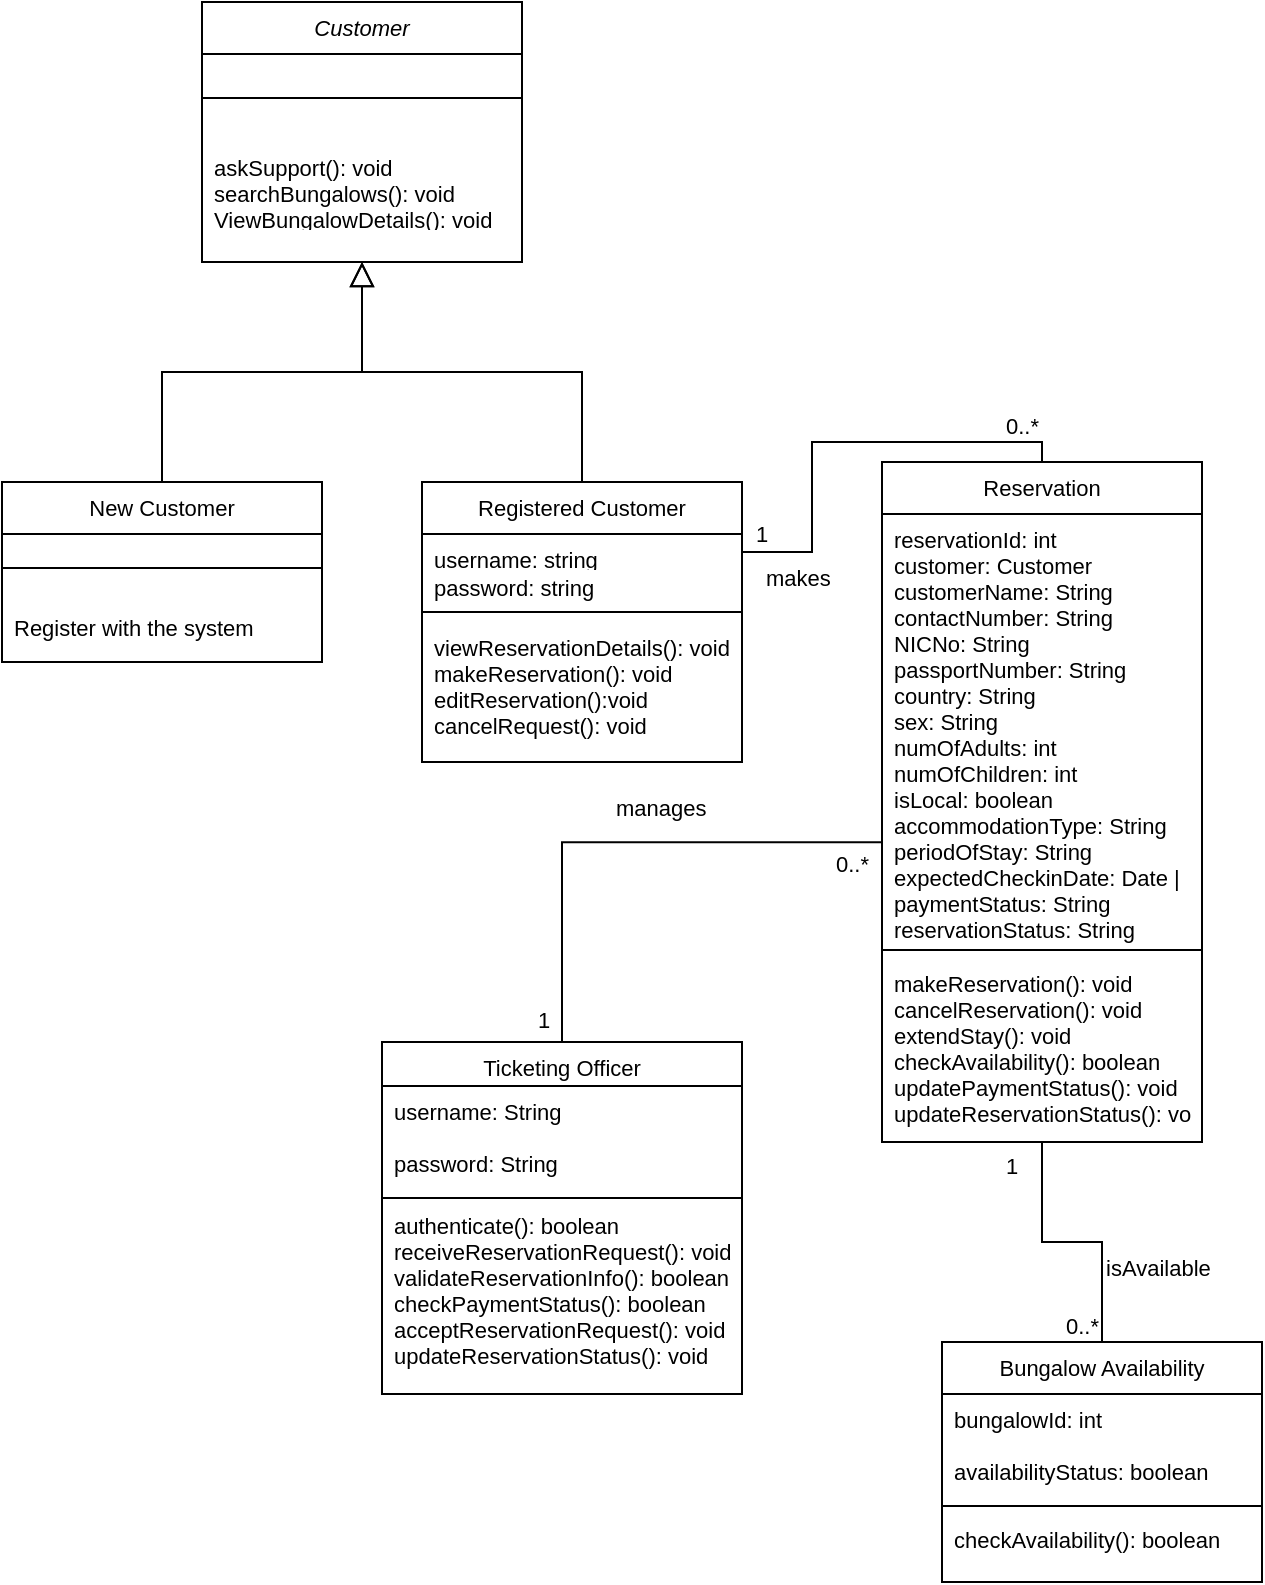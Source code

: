 <mxfile version="24.0.3" type="github">
  <diagram id="C5RBs43oDa-KdzZeNtuy" name="Page-1">
    <mxGraphModel dx="1349" dy="617" grid="1" gridSize="10" guides="1" tooltips="1" connect="1" arrows="1" fold="1" page="1" pageScale="1" pageWidth="827" pageHeight="1169" math="0" shadow="0">
      <root>
        <mxCell id="WIyWlLk6GJQsqaUBKTNV-0" />
        <mxCell id="WIyWlLk6GJQsqaUBKTNV-1" parent="WIyWlLk6GJQsqaUBKTNV-0" />
        <mxCell id="zkfFHV4jXpPFQw0GAbJ--0" value="Customer" style="swimlane;fontStyle=2;align=center;verticalAlign=top;childLayout=stackLayout;horizontal=1;startSize=26;horizontalStack=0;resizeParent=1;resizeLast=0;collapsible=1;marginBottom=0;rounded=0;shadow=0;strokeWidth=1;fontSize=11;" parent="WIyWlLk6GJQsqaUBKTNV-1" vertex="1">
          <mxGeometry x="220" y="120" width="160" height="130" as="geometry">
            <mxRectangle x="230" y="140" width="160" height="26" as="alternateBounds" />
          </mxGeometry>
        </mxCell>
        <mxCell id="zkfFHV4jXpPFQw0GAbJ--4" value="" style="line;html=1;strokeWidth=1;align=left;verticalAlign=middle;spacingTop=-1;spacingLeft=3;spacingRight=3;rotatable=0;labelPosition=right;points=[];portConstraint=eastwest;fontSize=11;" parent="zkfFHV4jXpPFQw0GAbJ--0" vertex="1">
          <mxGeometry y="26" width="160" height="44" as="geometry" />
        </mxCell>
        <mxCell id="zkfFHV4jXpPFQw0GAbJ--5" value="askSupport(): void&#xa;searchBungalows(): void&#xa;ViewBungalowDetails(): void" style="text;align=left;verticalAlign=top;spacingLeft=4;spacingRight=4;overflow=hidden;rotatable=0;points=[[0,0.5],[1,0.5]];portConstraint=eastwest;fontSize=11;" parent="zkfFHV4jXpPFQw0GAbJ--0" vertex="1">
          <mxGeometry y="70" width="160" height="40" as="geometry" />
        </mxCell>
        <mxCell id="zkfFHV4jXpPFQw0GAbJ--6" value="New Customer" style="swimlane;fontStyle=0;align=center;verticalAlign=top;childLayout=stackLayout;horizontal=1;startSize=26;horizontalStack=0;resizeParent=1;resizeLast=0;collapsible=1;marginBottom=0;rounded=0;shadow=0;strokeWidth=1;fontSize=11;" parent="WIyWlLk6GJQsqaUBKTNV-1" vertex="1">
          <mxGeometry x="120" y="360" width="160" height="90" as="geometry">
            <mxRectangle x="130" y="380" width="160" height="26" as="alternateBounds" />
          </mxGeometry>
        </mxCell>
        <mxCell id="zkfFHV4jXpPFQw0GAbJ--9" value="" style="line;html=1;strokeWidth=1;align=left;verticalAlign=middle;spacingTop=-1;spacingLeft=3;spacingRight=3;rotatable=0;labelPosition=right;points=[];portConstraint=eastwest;fontSize=11;" parent="zkfFHV4jXpPFQw0GAbJ--6" vertex="1">
          <mxGeometry y="26" width="160" height="34" as="geometry" />
        </mxCell>
        <mxCell id="zkfFHV4jXpPFQw0GAbJ--11" value="Register with the system" style="text;align=left;verticalAlign=top;spacingLeft=4;spacingRight=4;overflow=hidden;rotatable=0;points=[[0,0.5],[1,0.5]];portConstraint=eastwest;fontSize=11;" parent="zkfFHV4jXpPFQw0GAbJ--6" vertex="1">
          <mxGeometry y="60" width="160" height="16" as="geometry" />
        </mxCell>
        <mxCell id="zkfFHV4jXpPFQw0GAbJ--12" value="" style="endArrow=block;endSize=10;endFill=0;shadow=0;strokeWidth=1;rounded=0;edgeStyle=elbowEdgeStyle;elbow=vertical;fontSize=11;" parent="WIyWlLk6GJQsqaUBKTNV-1" source="zkfFHV4jXpPFQw0GAbJ--6" target="zkfFHV4jXpPFQw0GAbJ--0" edge="1">
          <mxGeometry width="160" relative="1" as="geometry">
            <mxPoint x="200" y="203" as="sourcePoint" />
            <mxPoint x="200" y="203" as="targetPoint" />
          </mxGeometry>
        </mxCell>
        <mxCell id="zkfFHV4jXpPFQw0GAbJ--13" value="Registered Customer" style="swimlane;fontStyle=0;align=center;verticalAlign=top;childLayout=stackLayout;horizontal=1;startSize=26;horizontalStack=0;resizeParent=1;resizeLast=0;collapsible=1;marginBottom=0;rounded=0;shadow=0;strokeWidth=1;fontSize=11;" parent="WIyWlLk6GJQsqaUBKTNV-1" vertex="1">
          <mxGeometry x="330" y="360" width="160" height="140" as="geometry">
            <mxRectangle x="340" y="380" width="170" height="26" as="alternateBounds" />
          </mxGeometry>
        </mxCell>
        <mxCell id="zkfFHV4jXpPFQw0GAbJ--14" value="username: string" style="text;align=left;verticalAlign=top;spacingLeft=4;spacingRight=4;overflow=hidden;rotatable=0;points=[[0,0.5],[1,0.5]];portConstraint=eastwest;fontSize=11;" parent="zkfFHV4jXpPFQw0GAbJ--13" vertex="1">
          <mxGeometry y="26" width="160" height="14" as="geometry" />
        </mxCell>
        <mxCell id="qMWR8Oond8gYfqXAYrt5-2" value="password: string" style="text;align=left;verticalAlign=top;spacingLeft=4;spacingRight=4;overflow=hidden;rotatable=0;points=[[0,0.5],[1,0.5]];portConstraint=eastwest;rounded=0;shadow=0;html=0;fontSize=11;" vertex="1" parent="zkfFHV4jXpPFQw0GAbJ--13">
          <mxGeometry y="40" width="160" height="20" as="geometry" />
        </mxCell>
        <mxCell id="zkfFHV4jXpPFQw0GAbJ--15" value="" style="line;html=1;strokeWidth=1;align=left;verticalAlign=middle;spacingTop=-1;spacingLeft=3;spacingRight=3;rotatable=0;labelPosition=right;points=[];portConstraint=eastwest;fontSize=11;" parent="zkfFHV4jXpPFQw0GAbJ--13" vertex="1">
          <mxGeometry y="60" width="160" height="10" as="geometry" />
        </mxCell>
        <mxCell id="qMWR8Oond8gYfqXAYrt5-5" value="viewReservationDetails(): void&#xa;makeReservation(): void&#xa;editReservation():void&#xa;cancelRequest(): void" style="text;align=left;verticalAlign=top;spacingLeft=4;spacingRight=4;overflow=hidden;rotatable=0;points=[[0,0.5],[1,0.5]];portConstraint=eastwest;fontSize=11;" vertex="1" parent="zkfFHV4jXpPFQw0GAbJ--13">
          <mxGeometry y="70" width="160" height="70" as="geometry" />
        </mxCell>
        <mxCell id="zkfFHV4jXpPFQw0GAbJ--16" value="" style="endArrow=block;endSize=10;endFill=0;shadow=0;strokeWidth=1;rounded=0;edgeStyle=elbowEdgeStyle;elbow=vertical;fontSize=11;" parent="WIyWlLk6GJQsqaUBKTNV-1" source="zkfFHV4jXpPFQw0GAbJ--13" target="zkfFHV4jXpPFQw0GAbJ--0" edge="1">
          <mxGeometry width="160" relative="1" as="geometry">
            <mxPoint x="210" y="373" as="sourcePoint" />
            <mxPoint x="310" y="271" as="targetPoint" />
          </mxGeometry>
        </mxCell>
        <mxCell id="zkfFHV4jXpPFQw0GAbJ--17" value="Bungalow Availability" style="swimlane;fontStyle=0;align=center;verticalAlign=top;childLayout=stackLayout;horizontal=1;startSize=26;horizontalStack=0;resizeParent=1;resizeLast=0;collapsible=1;marginBottom=0;rounded=0;shadow=0;strokeWidth=1;fontSize=11;" parent="WIyWlLk6GJQsqaUBKTNV-1" vertex="1">
          <mxGeometry x="590" y="790" width="160" height="120" as="geometry">
            <mxRectangle x="550" y="140" width="160" height="26" as="alternateBounds" />
          </mxGeometry>
        </mxCell>
        <mxCell id="zkfFHV4jXpPFQw0GAbJ--18" value="bungalowId: int" style="text;align=left;verticalAlign=top;spacingLeft=4;spacingRight=4;overflow=hidden;rotatable=0;points=[[0,0.5],[1,0.5]];portConstraint=eastwest;fontSize=11;" parent="zkfFHV4jXpPFQw0GAbJ--17" vertex="1">
          <mxGeometry y="26" width="160" height="26" as="geometry" />
        </mxCell>
        <mxCell id="zkfFHV4jXpPFQw0GAbJ--19" value="availabilityStatus: boolean" style="text;align=left;verticalAlign=top;spacingLeft=4;spacingRight=4;overflow=hidden;rotatable=0;points=[[0,0.5],[1,0.5]];portConstraint=eastwest;rounded=0;shadow=0;html=0;fontSize=11;" parent="zkfFHV4jXpPFQw0GAbJ--17" vertex="1">
          <mxGeometry y="52" width="160" height="26" as="geometry" />
        </mxCell>
        <mxCell id="zkfFHV4jXpPFQw0GAbJ--23" value="" style="line;html=1;strokeWidth=1;align=left;verticalAlign=middle;spacingTop=-1;spacingLeft=3;spacingRight=3;rotatable=0;labelPosition=right;points=[];portConstraint=eastwest;fontSize=11;" parent="zkfFHV4jXpPFQw0GAbJ--17" vertex="1">
          <mxGeometry y="78" width="160" height="8" as="geometry" />
        </mxCell>
        <mxCell id="zkfFHV4jXpPFQw0GAbJ--25" value="checkAvailability(): boolean " style="text;align=left;verticalAlign=top;spacingLeft=4;spacingRight=4;overflow=hidden;rotatable=0;points=[[0,0.5],[1,0.5]];portConstraint=eastwest;fontSize=11;" parent="zkfFHV4jXpPFQw0GAbJ--17" vertex="1">
          <mxGeometry y="86" width="160" height="26" as="geometry" />
        </mxCell>
        <mxCell id="qMWR8Oond8gYfqXAYrt5-9" value="Ticketing Officer" style="swimlane;fontStyle=0;align=center;verticalAlign=top;childLayout=stackLayout;horizontal=1;startSize=22;horizontalStack=0;resizeParent=1;resizeLast=0;collapsible=1;marginBottom=0;rounded=0;shadow=0;strokeWidth=1;fontSize=11;" vertex="1" parent="WIyWlLk6GJQsqaUBKTNV-1">
          <mxGeometry x="310" y="640" width="180" height="176" as="geometry">
            <mxRectangle x="400" y="720" width="160" height="26" as="alternateBounds" />
          </mxGeometry>
        </mxCell>
        <mxCell id="qMWR8Oond8gYfqXAYrt5-10" value="username: String" style="text;align=left;verticalAlign=top;spacingLeft=4;spacingRight=4;overflow=hidden;rotatable=0;points=[[0,0.5],[1,0.5]];portConstraint=eastwest;fontSize=11;" vertex="1" parent="qMWR8Oond8gYfqXAYrt5-9">
          <mxGeometry y="22" width="180" height="26" as="geometry" />
        </mxCell>
        <mxCell id="qMWR8Oond8gYfqXAYrt5-14" value="password: String" style="text;align=left;verticalAlign=top;spacingLeft=4;spacingRight=4;overflow=hidden;rotatable=0;points=[[0,0.5],[1,0.5]];portConstraint=eastwest;rounded=0;shadow=0;html=0;fontSize=11;" vertex="1" parent="qMWR8Oond8gYfqXAYrt5-9">
          <mxGeometry y="48" width="180" height="26" as="geometry" />
        </mxCell>
        <mxCell id="qMWR8Oond8gYfqXAYrt5-15" value="" style="line;html=1;strokeWidth=1;align=left;verticalAlign=middle;spacingTop=-1;spacingLeft=3;spacingRight=3;rotatable=0;labelPosition=right;points=[];portConstraint=eastwest;fontSize=11;" vertex="1" parent="qMWR8Oond8gYfqXAYrt5-9">
          <mxGeometry y="74" width="180" height="8" as="geometry" />
        </mxCell>
        <mxCell id="qMWR8Oond8gYfqXAYrt5-16" value="authenticate(): boolean&#xa;receiveReservationRequest(): void&#xa;validateReservationInfo(): boolean&#xa;checkPaymentStatus(): boolean&#xa;acceptReservationRequest(): void&#xa;updateReservationStatus(): void" style="text;align=left;verticalAlign=top;spacingLeft=4;spacingRight=4;overflow=hidden;rotatable=0;points=[[0,0.5],[1,0.5]];portConstraint=eastwest;spacing=2;fontSize=11;spacingTop=-3;horizontal=1;" vertex="1" parent="qMWR8Oond8gYfqXAYrt5-9">
          <mxGeometry y="82" width="180" height="88" as="geometry" />
        </mxCell>
        <mxCell id="qMWR8Oond8gYfqXAYrt5-19" value="Reservation" style="swimlane;fontStyle=0;align=center;verticalAlign=top;childLayout=stackLayout;horizontal=1;startSize=26;horizontalStack=0;resizeParent=1;resizeLast=0;collapsible=1;marginBottom=0;rounded=0;shadow=0;strokeWidth=1;fontSize=11;" vertex="1" parent="WIyWlLk6GJQsqaUBKTNV-1">
          <mxGeometry x="560" y="350" width="160" height="340" as="geometry">
            <mxRectangle x="550" y="140" width="160" height="26" as="alternateBounds" />
          </mxGeometry>
        </mxCell>
        <mxCell id="qMWR8Oond8gYfqXAYrt5-24" value="reservationId: int&#xa;customer: Customer&#xa;customerName: String&#xa;contactNumber: String&#xa;NICNo: String&#xa;passportNumber: String&#xa;country: String&#xa;sex: String&#xa;numOfAdults: int&#xa;numOfChildren: int&#xa;isLocal: boolean&#xa;accommodationType: String&#xa;periodOfStay: String&#xa;expectedCheckinDate: Date           |&#xa;paymentStatus: String&#xa;reservationStatus: String&#xa;&#xa;" style="text;align=left;verticalAlign=top;spacingLeft=4;spacingRight=4;overflow=hidden;rotatable=0;points=[[0,0.5],[1,0.5]];portConstraint=eastwest;rounded=0;shadow=0;html=0;fontSize=11;" vertex="1" parent="qMWR8Oond8gYfqXAYrt5-19">
          <mxGeometry y="26" width="160" height="214" as="geometry" />
        </mxCell>
        <mxCell id="qMWR8Oond8gYfqXAYrt5-25" value="" style="line;html=1;strokeWidth=1;align=left;verticalAlign=middle;spacingTop=-1;spacingLeft=3;spacingRight=3;rotatable=0;labelPosition=right;points=[];portConstraint=eastwest;fontSize=11;" vertex="1" parent="qMWR8Oond8gYfqXAYrt5-19">
          <mxGeometry y="240" width="160" height="8" as="geometry" />
        </mxCell>
        <mxCell id="qMWR8Oond8gYfqXAYrt5-26" value="makeReservation(): void&#xa;cancelReservation(): void&#xa;extendStay(): void&#xa;checkAvailability(): boolean&#xa;updatePaymentStatus(): void&#xa;updateReservationStatus(): void" style="text;align=left;verticalAlign=top;spacingLeft=4;spacingRight=4;overflow=hidden;rotatable=0;points=[[0,0.5],[1,0.5]];portConstraint=eastwest;fontSize=11;" vertex="1" parent="qMWR8Oond8gYfqXAYrt5-19">
          <mxGeometry y="248" width="160" height="90" as="geometry" />
        </mxCell>
        <mxCell id="qMWR8Oond8gYfqXAYrt5-37" value="manages" style="endArrow=none;endFill=0;html=1;edgeStyle=orthogonalEdgeStyle;align=left;verticalAlign=top;rounded=0;exitX=0.5;exitY=0;exitDx=0;exitDy=0;entryX=0;entryY=0.767;entryDx=0;entryDy=0;entryPerimeter=0;" edge="1" parent="WIyWlLk6GJQsqaUBKTNV-1" source="qMWR8Oond8gYfqXAYrt5-9" target="qMWR8Oond8gYfqXAYrt5-24">
          <mxGeometry x="-0.04" y="30" relative="1" as="geometry">
            <mxPoint x="430" y="590" as="sourcePoint" />
            <mxPoint x="590" y="590" as="targetPoint" />
            <mxPoint as="offset" />
          </mxGeometry>
        </mxCell>
        <mxCell id="qMWR8Oond8gYfqXAYrt5-38" value="1" style="edgeLabel;resizable=0;html=1;align=left;verticalAlign=bottom;" connectable="0" vertex="1" parent="qMWR8Oond8gYfqXAYrt5-37">
          <mxGeometry x="-1" relative="1" as="geometry">
            <mxPoint x="-14" y="-3" as="offset" />
          </mxGeometry>
        </mxCell>
        <mxCell id="qMWR8Oond8gYfqXAYrt5-39" value="0..*" style="edgeLabel;resizable=0;html=1;align=left;verticalAlign=bottom;" connectable="0" vertex="1" parent="qMWR8Oond8gYfqXAYrt5-37">
          <mxGeometry x="-1" relative="1" as="geometry">
            <mxPoint x="135" y="-81" as="offset" />
          </mxGeometry>
        </mxCell>
        <mxCell id="qMWR8Oond8gYfqXAYrt5-45" value="0..*" style="edgeLabel;resizable=0;html=1;align=left;verticalAlign=bottom;" connectable="0" vertex="1" parent="qMWR8Oond8gYfqXAYrt5-37">
          <mxGeometry x="-1" relative="1" as="geometry">
            <mxPoint x="250" y="150" as="offset" />
          </mxGeometry>
        </mxCell>
        <mxCell id="qMWR8Oond8gYfqXAYrt5-49" value="0..*" style="edgeLabel;resizable=0;html=1;align=left;verticalAlign=bottom;" connectable="0" vertex="1" parent="qMWR8Oond8gYfqXAYrt5-37">
          <mxGeometry x="-1" relative="1" as="geometry">
            <mxPoint x="220" y="-300" as="offset" />
          </mxGeometry>
        </mxCell>
        <mxCell id="qMWR8Oond8gYfqXAYrt5-42" value="isAvailable" style="endArrow=none;endFill=0;html=1;edgeStyle=orthogonalEdgeStyle;align=left;verticalAlign=top;rounded=0;entryX=0.5;entryY=1;entryDx=0;entryDy=0;exitX=0.5;exitY=0;exitDx=0;exitDy=0;" edge="1" parent="WIyWlLk6GJQsqaUBKTNV-1" source="zkfFHV4jXpPFQw0GAbJ--17" target="qMWR8Oond8gYfqXAYrt5-19">
          <mxGeometry x="-0.231" relative="1" as="geometry">
            <mxPoint x="520" y="750" as="sourcePoint" />
            <mxPoint x="680" y="750" as="targetPoint" />
            <mxPoint as="offset" />
          </mxGeometry>
        </mxCell>
        <mxCell id="qMWR8Oond8gYfqXAYrt5-43" value="1" style="edgeLabel;resizable=0;html=1;align=left;verticalAlign=bottom;" connectable="0" vertex="1" parent="qMWR8Oond8gYfqXAYrt5-42">
          <mxGeometry x="-1" relative="1" as="geometry">
            <mxPoint x="-50" y="-80" as="offset" />
          </mxGeometry>
        </mxCell>
        <mxCell id="qMWR8Oond8gYfqXAYrt5-47" value="makes" style="endArrow=none;endFill=0;html=1;edgeStyle=orthogonalEdgeStyle;align=left;verticalAlign=top;rounded=0;entryX=0.5;entryY=0;entryDx=0;entryDy=0;exitX=1;exitY=0.25;exitDx=0;exitDy=0;" edge="1" parent="WIyWlLk6GJQsqaUBKTNV-1" source="zkfFHV4jXpPFQw0GAbJ--13" target="qMWR8Oond8gYfqXAYrt5-19">
          <mxGeometry x="-0.907" relative="1" as="geometry">
            <mxPoint x="480" y="440" as="sourcePoint" />
            <mxPoint x="640" y="440" as="targetPoint" />
            <mxPoint as="offset" />
          </mxGeometry>
        </mxCell>
        <mxCell id="qMWR8Oond8gYfqXAYrt5-48" value="1" style="edgeLabel;resizable=0;html=1;align=left;verticalAlign=bottom;" connectable="0" vertex="1" parent="qMWR8Oond8gYfqXAYrt5-47">
          <mxGeometry x="-1" relative="1" as="geometry">
            <mxPoint x="5" y="-1" as="offset" />
          </mxGeometry>
        </mxCell>
      </root>
    </mxGraphModel>
  </diagram>
</mxfile>

